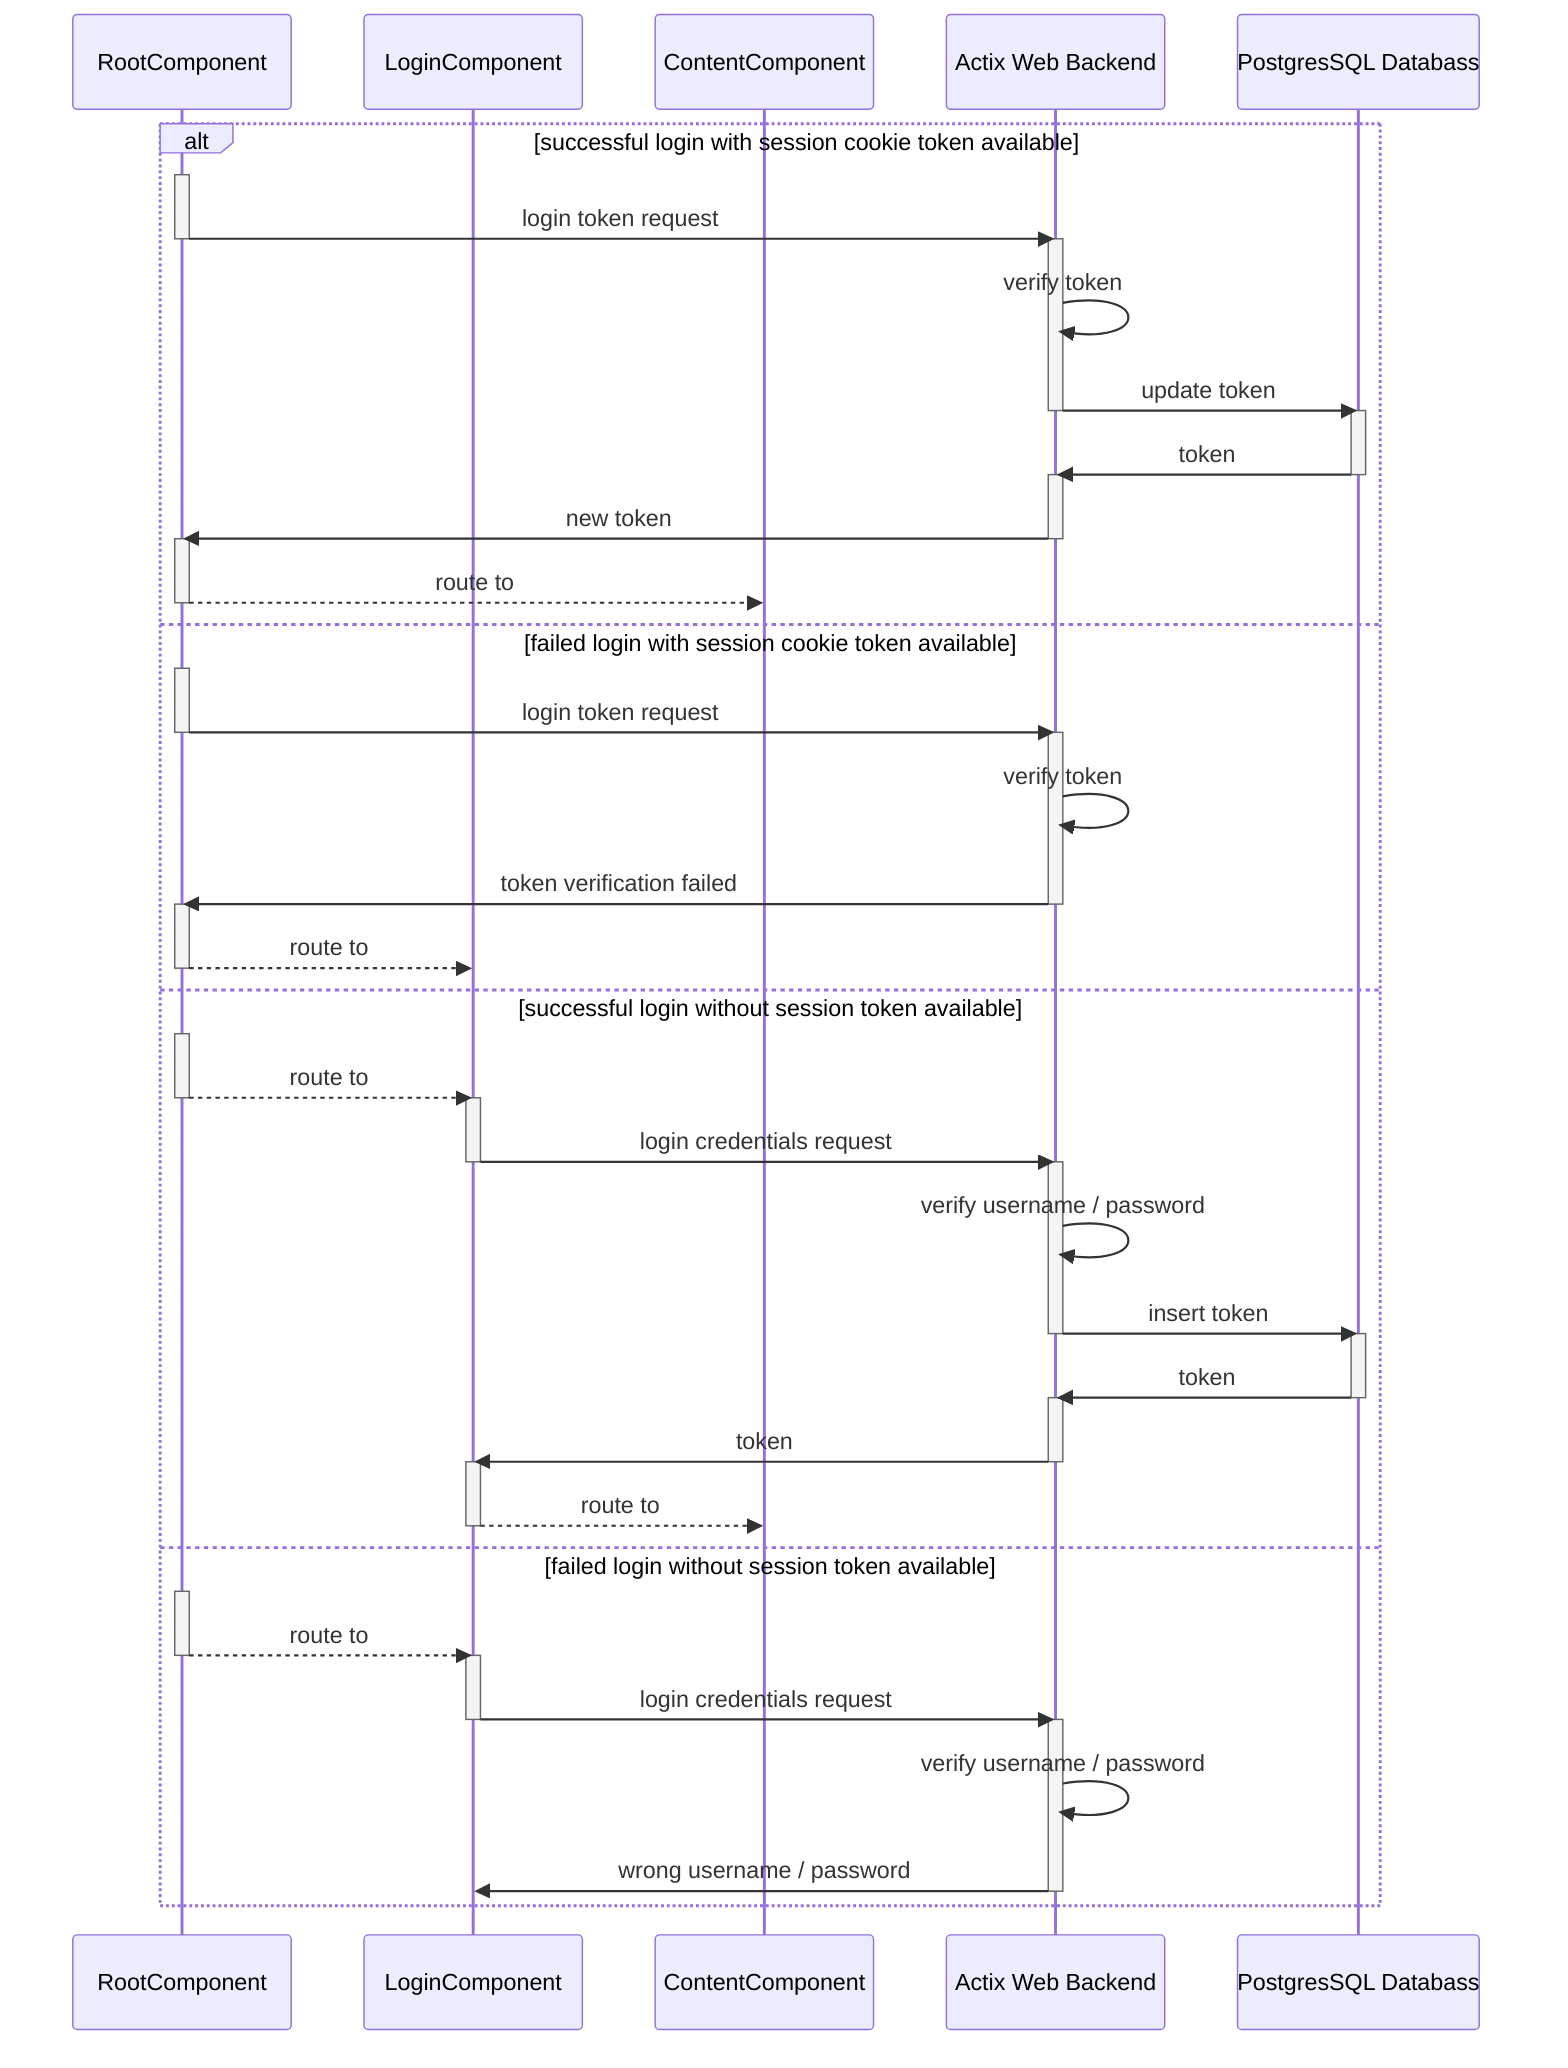 sequenceDiagram
    participant R as RootComponent
    participant L as LoginComponent
    participant C as ContentComponent
    participant B as Actix Web Backend
    participant D as PostgresSQL Databass

    alt successful login with session cookie token available
        activate R
        R ->> B: login token request
        deactivate R
        activate B
        B ->> B: verify token
        B ->> D: update token
        deactivate B
        activate D
        D ->> B: token
        deactivate D
        activate B
        B ->> R: new token
        deactivate B
        activate R
        R -->> C: route to
        deactivate R
    else failed login with session cookie token available
        activate R
        R ->> B: login token request
        deactivate R
        activate B
        B ->> B: verify token
        B ->> R: token verification failed
        deactivate B
        activate R
        R -->> L: route to
        deactivate R
    else successful login without session token available
        activate R
        R -->> L: route to
        deactivate R
        activate L
        L ->> B: login credentials request
        deactivate L
        activate B
        B ->> B: verify username / password
        B ->> D: insert token
        deactivate B
        activate D
        D ->> B: token
        deactivate D
        activate B
        B ->> L: token
        deactivate B
        activate L
        L -->> C: route to
        deactivate L
    else failed login without session token available
        activate R
        R -->> L: route to
        deactivate R
        activate L
        L ->> B: login credentials request
        deactivate L
        activate B
        B ->> B: verify username / password
        B ->> L: wrong username / password
        deactivate B
    end